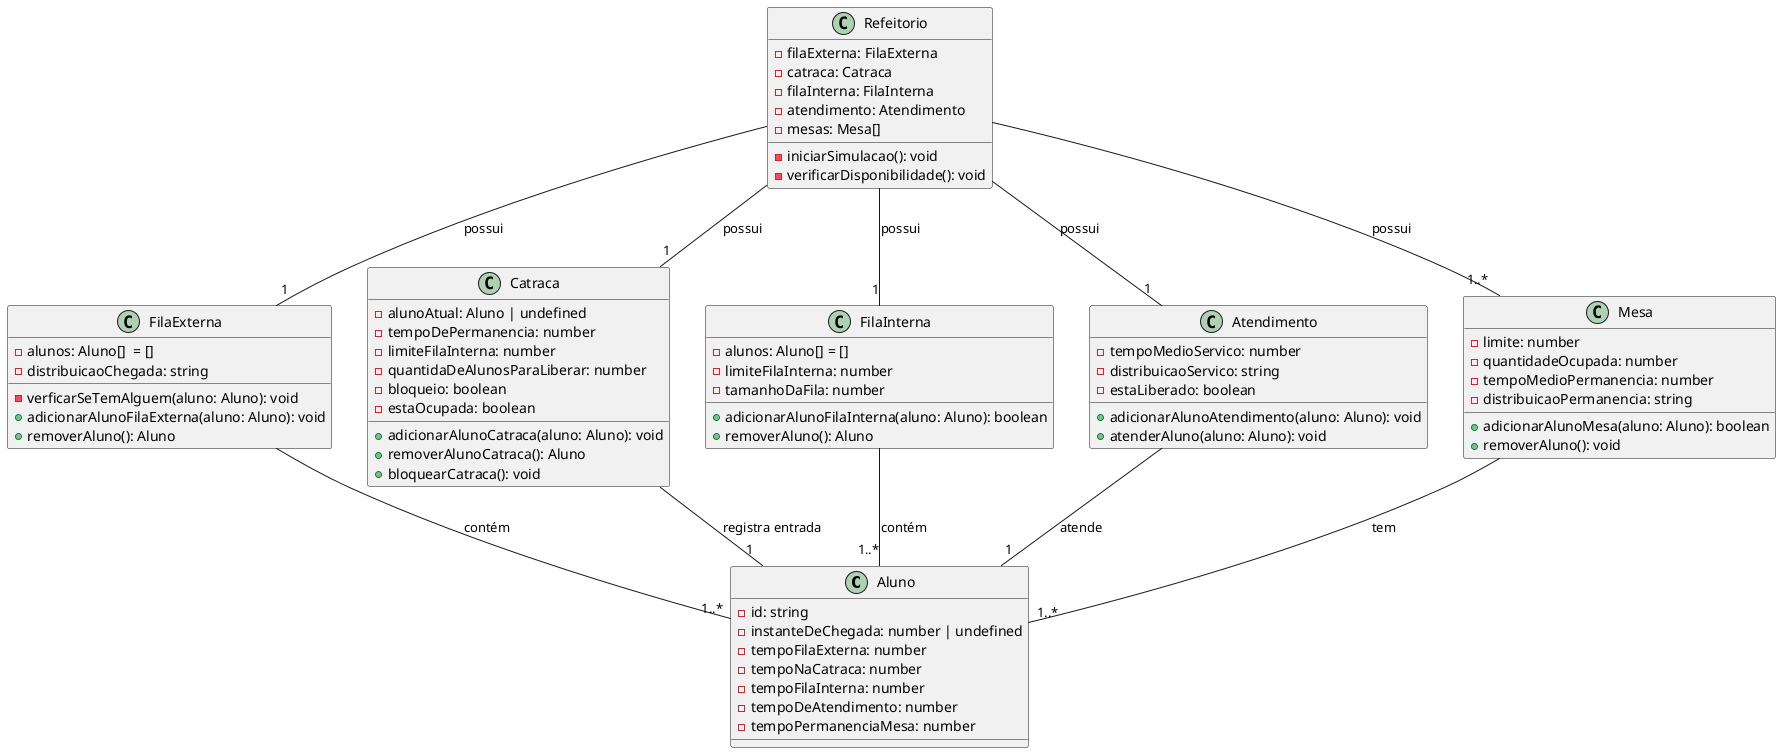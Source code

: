 @startuml Sistema 
class Aluno {
    -id: string
    -instanteDeChegada: number | undefined
    -tempoFilaExterna: number
    -tempoNaCatraca: number
    -tempoFilaInterna: number
    -tempoDeAtendimento: number
    -tempoPermanenciaMesa: number
}

class FilaExterna {
    -alunos: Aluno[]  = []
    -distribuicaoChegada: string
    -verficarSeTemAlguem(aluno: Aluno): void
    +adicionarAlunoFilaExterna(aluno: Aluno): void
    +removerAluno(): Aluno
}

class Catraca {
    -alunoAtual: Aluno | undefined
    -tempoDePermanencia: number
    -limiteFilaInterna: number
    -quantidaDeAlunosParaLiberar: number
    -bloqueio: boolean
    -estaOcupada: boolean
    +adicionarAlunoCatraca(aluno: Aluno): void
    +removerAlunoCatraca(): Aluno
    +bloquearCatraca(): void 
}

class FilaInterna {
    -alunos: Aluno[] = []
    -limiteFilaInterna: number
    -tamanhoDaFila: number
    +adicionarAlunoFilaInterna(aluno: Aluno): boolean
    +removerAluno(): Aluno
}

class Atendimento {
    -tempoMedioServico: number
    -distribuicaoServico: string
    -estaLiberado: boolean
    +adicionarAlunoAtendimento(aluno: Aluno): void
    +atenderAluno(aluno: Aluno): void
}

class Mesa {
    -limite: number
    -quantidadeOcupada: number
    -tempoMedioPermanencia: number
    -distribuicaoPermanencia: string
    +adicionarAlunoMesa(aluno: Aluno): boolean
    +removerAluno(): void
}

class Refeitorio {
    -filaExterna: FilaExterna
    -catraca: Catraca
    -filaInterna: FilaInterna
    -atendimento: Atendimento
    -mesas: Mesa[]
    -iniciarSimulacao(): void
    -verificarDisponibilidade(): void
}

FilaExterna -- "1..*" Aluno : "contém"
FilaInterna -- "1..*" Aluno : "contém"
Catraca -- "1" Aluno : "registra entrada"
Atendimento -- "1" Aluno: "atende"
Mesa -- "1..*" Aluno : "tem"
Refeitorio -- "1" FilaExterna : "possui"
Refeitorio -- "1" Catraca : "possui"
Refeitorio -- "1" FilaInterna : "possui"
Refeitorio -- "1" Atendimento : "possui"
Refeitorio -- "1..*" Mesa : "possui"
@enduml
